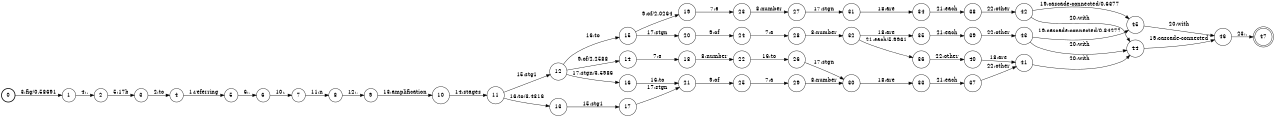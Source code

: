digraph FST {
rankdir = LR;
size = "8.5,11";
label = "";
center = 1;
orientation = Portrait;
ranksep = "0.4";
nodesep = "0.25";
0 [label = "0", shape = circle, style = bold, fontsize = 14]
	0 -> 1 [label = "3:fig/0.58691", fontsize = 14];
1 [label = "1", shape = circle, style = solid, fontsize = 14]
	1 -> 2 [label = "4:.", fontsize = 14];
2 [label = "2", shape = circle, style = solid, fontsize = 14]
	2 -> 3 [label = "5:17b", fontsize = 14];
3 [label = "3", shape = circle, style = solid, fontsize = 14]
	3 -> 4 [label = "2:to", fontsize = 14];
4 [label = "4", shape = circle, style = solid, fontsize = 14]
	4 -> 5 [label = "1:referring", fontsize = 14];
5 [label = "5", shape = circle, style = solid, fontsize = 14]
	5 -> 6 [label = "6:,", fontsize = 14];
6 [label = "6", shape = circle, style = solid, fontsize = 14]
	6 -> 7 [label = "10:,", fontsize = 14];
7 [label = "7", shape = circle, style = solid, fontsize = 14]
	7 -> 8 [label = "11:n", fontsize = 14];
8 [label = "8", shape = circle, style = solid, fontsize = 14]
	8 -> 9 [label = "12:,", fontsize = 14];
9 [label = "9", shape = circle, style = solid, fontsize = 14]
	9 -> 10 [label = "13:amplification", fontsize = 14];
10 [label = "10", shape = circle, style = solid, fontsize = 14]
	10 -> 11 [label = "14:stages", fontsize = 14];
11 [label = "11", shape = circle, style = solid, fontsize = 14]
	11 -> 13 [label = "16:to/3.4316", fontsize = 14];
	11 -> 12 [label = "15:stg1", fontsize = 14];
12 [label = "12", shape = circle, style = solid, fontsize = 14]
	12 -> 15 [label = "16:to", fontsize = 14];
	12 -> 14 [label = "9:of/2.2588", fontsize = 14];
	12 -> 16 [label = "17:stgn/3.5986", fontsize = 14];
13 [label = "13", shape = circle, style = solid, fontsize = 14]
	13 -> 17 [label = "15:stg1", fontsize = 14];
14 [label = "14", shape = circle, style = solid, fontsize = 14]
	14 -> 18 [label = "7:a", fontsize = 14];
15 [label = "15", shape = circle, style = solid, fontsize = 14]
	15 -> 19 [label = "9:of/2.0264", fontsize = 14];
	15 -> 20 [label = "17:stgn", fontsize = 14];
16 [label = "16", shape = circle, style = solid, fontsize = 14]
	16 -> 21 [label = "16:to", fontsize = 14];
17 [label = "17", shape = circle, style = solid, fontsize = 14]
	17 -> 21 [label = "17:stgn", fontsize = 14];
18 [label = "18", shape = circle, style = solid, fontsize = 14]
	18 -> 22 [label = "8:number", fontsize = 14];
19 [label = "19", shape = circle, style = solid, fontsize = 14]
	19 -> 23 [label = "7:a", fontsize = 14];
20 [label = "20", shape = circle, style = solid, fontsize = 14]
	20 -> 24 [label = "9:of", fontsize = 14];
21 [label = "21", shape = circle, style = solid, fontsize = 14]
	21 -> 25 [label = "9:of", fontsize = 14];
22 [label = "22", shape = circle, style = solid, fontsize = 14]
	22 -> 26 [label = "16:to", fontsize = 14];
23 [label = "23", shape = circle, style = solid, fontsize = 14]
	23 -> 27 [label = "8:number", fontsize = 14];
24 [label = "24", shape = circle, style = solid, fontsize = 14]
	24 -> 28 [label = "7:a", fontsize = 14];
25 [label = "25", shape = circle, style = solid, fontsize = 14]
	25 -> 29 [label = "7:a", fontsize = 14];
26 [label = "26", shape = circle, style = solid, fontsize = 14]
	26 -> 30 [label = "17:stgn", fontsize = 14];
27 [label = "27", shape = circle, style = solid, fontsize = 14]
	27 -> 31 [label = "17:stgn", fontsize = 14];
28 [label = "28", shape = circle, style = solid, fontsize = 14]
	28 -> 32 [label = "8:number", fontsize = 14];
29 [label = "29", shape = circle, style = solid, fontsize = 14]
	29 -> 30 [label = "8:number", fontsize = 14];
30 [label = "30", shape = circle, style = solid, fontsize = 14]
	30 -> 33 [label = "18:are", fontsize = 14];
31 [label = "31", shape = circle, style = solid, fontsize = 14]
	31 -> 34 [label = "18:are", fontsize = 14];
32 [label = "32", shape = circle, style = solid, fontsize = 14]
	32 -> 35 [label = "18:are", fontsize = 14];
	32 -> 36 [label = "21:each/5.9961", fontsize = 14];
33 [label = "33", shape = circle, style = solid, fontsize = 14]
	33 -> 37 [label = "21:each", fontsize = 14];
34 [label = "34", shape = circle, style = solid, fontsize = 14]
	34 -> 38 [label = "21:each", fontsize = 14];
35 [label = "35", shape = circle, style = solid, fontsize = 14]
	35 -> 39 [label = "21:each", fontsize = 14];
36 [label = "36", shape = circle, style = solid, fontsize = 14]
	36 -> 40 [label = "22:other", fontsize = 14];
37 [label = "37", shape = circle, style = solid, fontsize = 14]
	37 -> 41 [label = "22:other", fontsize = 14];
38 [label = "38", shape = circle, style = solid, fontsize = 14]
	38 -> 42 [label = "22:other", fontsize = 14];
39 [label = "39", shape = circle, style = solid, fontsize = 14]
	39 -> 43 [label = "22:other", fontsize = 14];
40 [label = "40", shape = circle, style = solid, fontsize = 14]
	40 -> 41 [label = "18:are", fontsize = 14];
41 [label = "41", shape = circle, style = solid, fontsize = 14]
	41 -> 44 [label = "20:with", fontsize = 14];
42 [label = "42", shape = circle, style = solid, fontsize = 14]
	42 -> 45 [label = "19:cascade-connected/0.6377", fontsize = 14];
	42 -> 44 [label = "20:with", fontsize = 14];
43 [label = "43", shape = circle, style = solid, fontsize = 14]
	43 -> 45 [label = "19:cascade-connected/0.84277", fontsize = 14];
	43 -> 44 [label = "20:with", fontsize = 14];
44 [label = "44", shape = circle, style = solid, fontsize = 14]
	44 -> 46 [label = "19:cascade-connected", fontsize = 14];
45 [label = "45", shape = circle, style = solid, fontsize = 14]
	45 -> 46 [label = "20:with", fontsize = 14];
46 [label = "46", shape = circle, style = solid, fontsize = 14]
	46 -> 47 [label = "23:.", fontsize = 14];
47 [label = "47", shape = doublecircle, style = solid, fontsize = 14]
}
